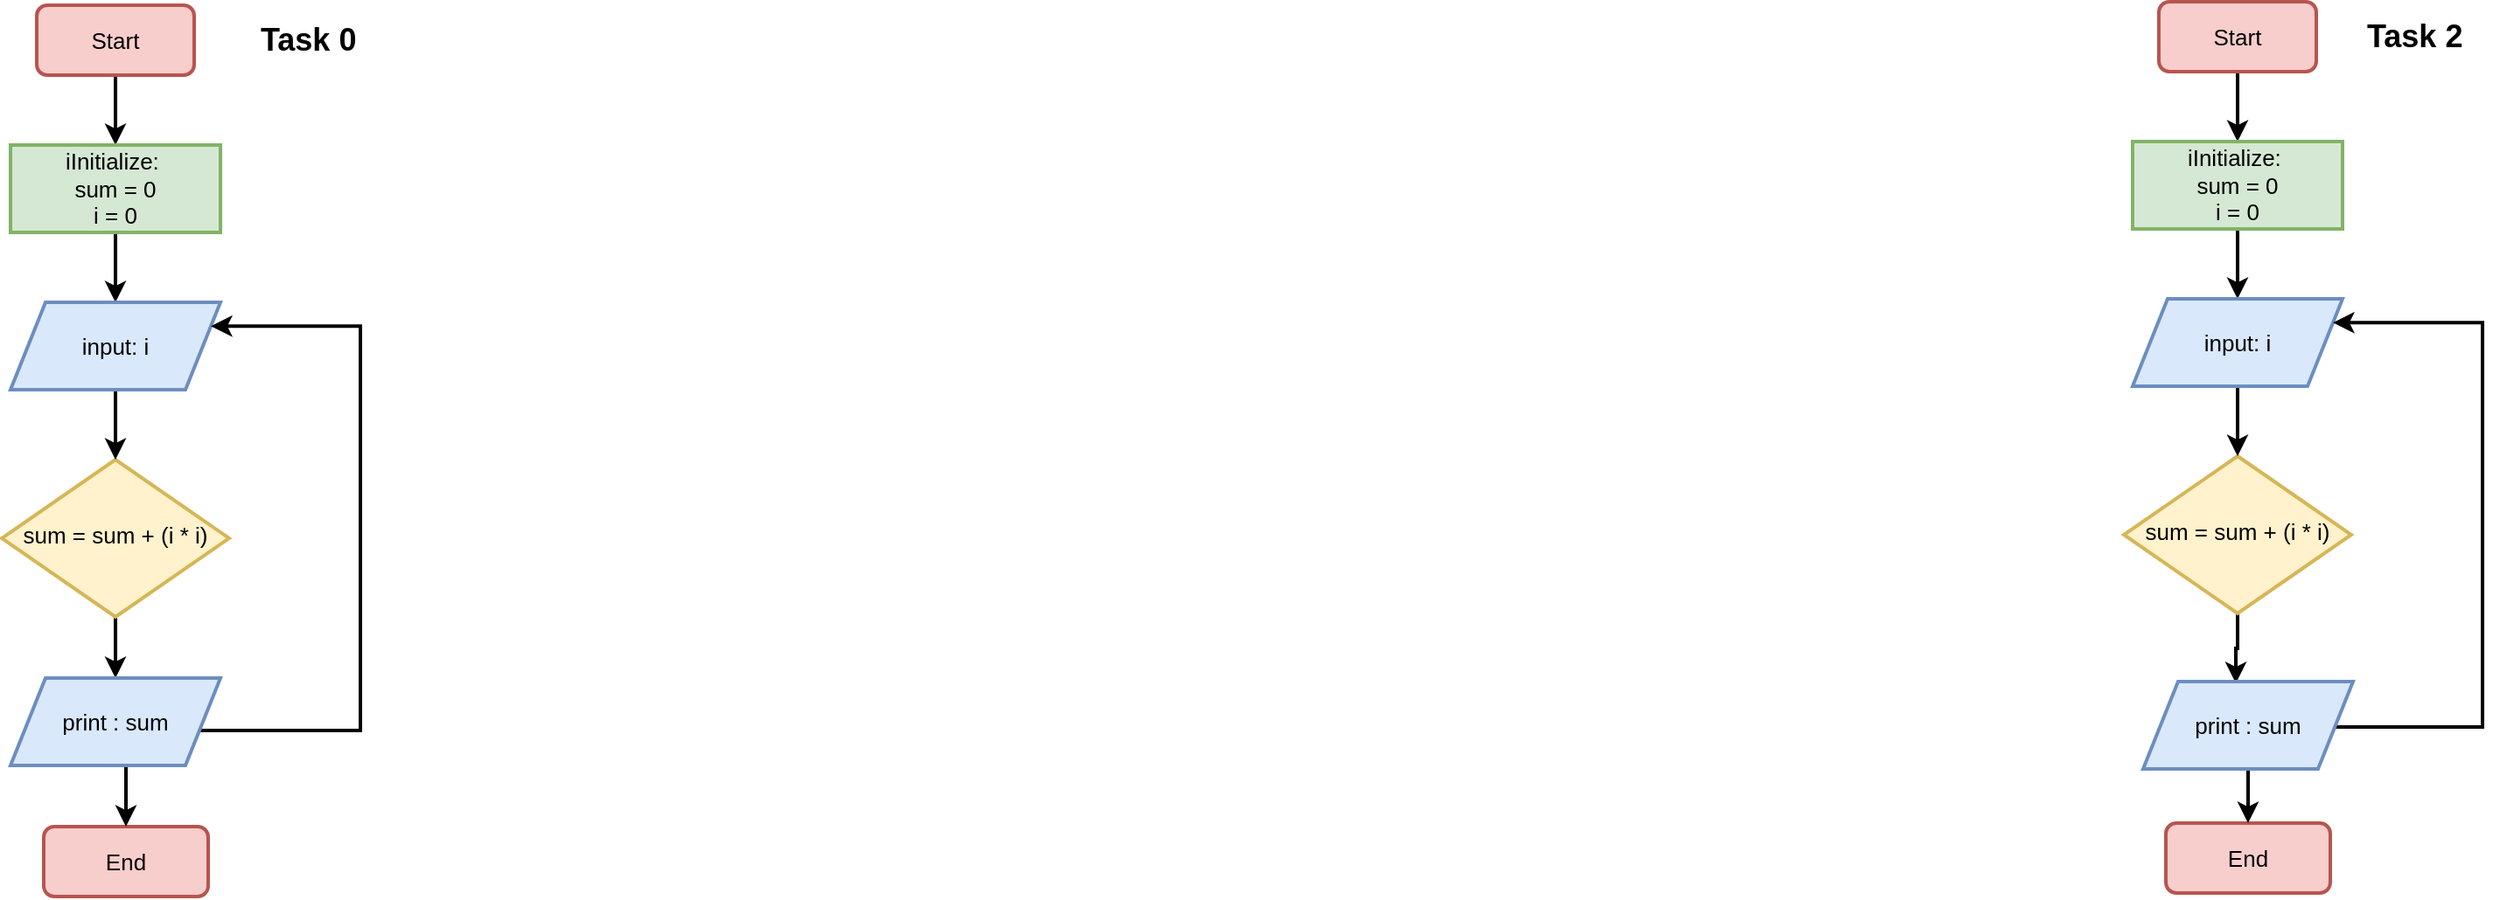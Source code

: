<mxfile version="21.5.0" type="github" pages="2">
  <diagram id="C5RBs43oDa-KdzZeNtuy" name="Page-1">
    <mxGraphModel dx="437" dy="485" grid="0" gridSize="10" guides="1" tooltips="1" connect="1" arrows="1" fold="1" page="0" pageScale="1" pageWidth="827" pageHeight="1169" math="0" shadow="0">
      <root>
        <mxCell id="WIyWlLk6GJQsqaUBKTNV-0" />
        <mxCell id="WIyWlLk6GJQsqaUBKTNV-1" parent="WIyWlLk6GJQsqaUBKTNV-0" />
        <mxCell id="osm4gxQ5vxb-l2w61dZA-4" style="edgeStyle=orthogonalEdgeStyle;rounded=0;orthogonalLoop=1;jettySize=auto;html=1;entryX=0.5;entryY=0;entryDx=0;entryDy=0;fontSize=13;strokeWidth=2;" edge="1" parent="WIyWlLk6GJQsqaUBKTNV-1" source="WIyWlLk6GJQsqaUBKTNV-3" target="osm4gxQ5vxb-l2w61dZA-3">
          <mxGeometry relative="1" as="geometry" />
        </mxCell>
        <mxCell id="WIyWlLk6GJQsqaUBKTNV-3" value="Start" style="rounded=1;whiteSpace=wrap;html=1;fontSize=13;glass=0;strokeWidth=2;shadow=0;fillColor=#f8cecc;strokeColor=#b85450;" parent="WIyWlLk6GJQsqaUBKTNV-1" vertex="1">
          <mxGeometry x="176" y="82" width="90" height="40" as="geometry" />
        </mxCell>
        <mxCell id="osm4gxQ5vxb-l2w61dZA-9" style="edgeStyle=orthogonalEdgeStyle;rounded=0;orthogonalLoop=1;jettySize=auto;html=1;entryX=0.5;entryY=0;entryDx=0;entryDy=0;fontSize=13;strokeWidth=2;" edge="1" parent="WIyWlLk6GJQsqaUBKTNV-1" source="WIyWlLk6GJQsqaUBKTNV-6" target="osm4gxQ5vxb-l2w61dZA-41">
          <mxGeometry relative="1" as="geometry">
            <mxPoint x="221" y="472" as="targetPoint" />
          </mxGeometry>
        </mxCell>
        <mxCell id="WIyWlLk6GJQsqaUBKTNV-6" value="sum = sum + (i * i)" style="rhombus;whiteSpace=wrap;html=1;shadow=0;fontFamily=Helvetica;fontSize=13;align=center;strokeWidth=2;spacing=6;spacingTop=-4;fillColor=#fff2cc;strokeColor=#d6b656;" parent="WIyWlLk6GJQsqaUBKTNV-1" vertex="1">
          <mxGeometry x="156" y="342" width="130" height="90" as="geometry" />
        </mxCell>
        <mxCell id="WIyWlLk6GJQsqaUBKTNV-11" value="End" style="rounded=1;whiteSpace=wrap;html=1;fontSize=13;glass=0;strokeWidth=2;shadow=0;fillColor=#f8cecc;strokeColor=#b85450;" parent="WIyWlLk6GJQsqaUBKTNV-1" vertex="1">
          <mxGeometry x="180" y="552" width="94" height="40" as="geometry" />
        </mxCell>
        <mxCell id="osm4gxQ5vxb-l2w61dZA-6" style="edgeStyle=orthogonalEdgeStyle;rounded=0;orthogonalLoop=1;jettySize=auto;html=1;entryX=0.5;entryY=0;entryDx=0;entryDy=0;fontSize=13;strokeWidth=2;" edge="1" parent="WIyWlLk6GJQsqaUBKTNV-1" source="osm4gxQ5vxb-l2w61dZA-3" target="osm4gxQ5vxb-l2w61dZA-5">
          <mxGeometry relative="1" as="geometry" />
        </mxCell>
        <mxCell id="osm4gxQ5vxb-l2w61dZA-3" value="iInitialize:&amp;nbsp;&lt;br style=&quot;font-size: 13px;&quot;&gt;sum = 0&lt;br style=&quot;font-size: 13px;&quot;&gt;i = 0" style="rounded=0;whiteSpace=wrap;html=1;fillColor=#d5e8d4;strokeColor=#82b366;fontSize=13;strokeWidth=2;" vertex="1" parent="WIyWlLk6GJQsqaUBKTNV-1">
          <mxGeometry x="161" y="162" width="120" height="50" as="geometry" />
        </mxCell>
        <mxCell id="osm4gxQ5vxb-l2w61dZA-7" style="edgeStyle=orthogonalEdgeStyle;rounded=0;orthogonalLoop=1;jettySize=auto;html=1;entryX=0.5;entryY=0;entryDx=0;entryDy=0;fontSize=13;strokeWidth=2;" edge="1" parent="WIyWlLk6GJQsqaUBKTNV-1" source="osm4gxQ5vxb-l2w61dZA-5" target="WIyWlLk6GJQsqaUBKTNV-6">
          <mxGeometry relative="1" as="geometry" />
        </mxCell>
        <mxCell id="osm4gxQ5vxb-l2w61dZA-5" value="input: i" style="shape=parallelogram;perimeter=parallelogramPerimeter;whiteSpace=wrap;html=1;fixedSize=1;fillColor=#dae8fc;strokeColor=#6c8ebf;fontSize=13;strokeWidth=2;" vertex="1" parent="WIyWlLk6GJQsqaUBKTNV-1">
          <mxGeometry x="161" y="252" width="120" height="50" as="geometry" />
        </mxCell>
        <mxCell id="osm4gxQ5vxb-l2w61dZA-10" style="edgeStyle=orthogonalEdgeStyle;rounded=0;orthogonalLoop=1;jettySize=auto;html=1;entryX=0.5;entryY=0;entryDx=0;entryDy=0;fontSize=13;strokeWidth=2;exitX=0.417;exitY=0.98;exitDx=0;exitDy=0;exitPerimeter=0;" edge="1" parent="WIyWlLk6GJQsqaUBKTNV-1" source="osm4gxQ5vxb-l2w61dZA-41" target="WIyWlLk6GJQsqaUBKTNV-11">
          <mxGeometry relative="1" as="geometry">
            <mxPoint x="227" y="522" as="sourcePoint" />
          </mxGeometry>
        </mxCell>
        <mxCell id="osm4gxQ5vxb-l2w61dZA-11" style="edgeStyle=orthogonalEdgeStyle;rounded=0;orthogonalLoop=1;jettySize=auto;html=1;entryX=1;entryY=0.25;entryDx=0;entryDy=0;fontSize=13;strokeWidth=2;exitX=1;exitY=0.5;exitDx=0;exitDy=0;" edge="1" parent="WIyWlLk6GJQsqaUBKTNV-1" source="osm4gxQ5vxb-l2w61dZA-41" target="osm4gxQ5vxb-l2w61dZA-5">
          <mxGeometry relative="1" as="geometry">
            <mxPoint x="287" y="497" as="sourcePoint" />
            <Array as="points">
              <mxPoint x="175" y="489" />
              <mxPoint x="175" y="497" />
              <mxPoint x="361" y="497" />
              <mxPoint x="361" y="266" />
            </Array>
          </mxGeometry>
        </mxCell>
        <mxCell id="osm4gxQ5vxb-l2w61dZA-24" value="&lt;b&gt;&lt;font style=&quot;font-size: 18px;&quot;&gt;Task 0&lt;/font&gt;&lt;/b&gt;" style="text;strokeColor=none;fillColor=none;align=left;verticalAlign=middle;spacingLeft=4;spacingRight=4;overflow=hidden;points=[[0,0.5],[1,0.5]];portConstraint=eastwest;rotatable=0;whiteSpace=wrap;html=1;" vertex="1" parent="WIyWlLk6GJQsqaUBKTNV-1">
          <mxGeometry x="298" y="87" width="80" height="30" as="geometry" />
        </mxCell>
        <mxCell id="osm4gxQ5vxb-l2w61dZA-26" style="edgeStyle=orthogonalEdgeStyle;rounded=0;orthogonalLoop=1;jettySize=auto;html=1;entryX=0.5;entryY=0;entryDx=0;entryDy=0;fontSize=13;strokeWidth=2;" edge="1" parent="WIyWlLk6GJQsqaUBKTNV-1" source="osm4gxQ5vxb-l2w61dZA-27" target="osm4gxQ5vxb-l2w61dZA-32">
          <mxGeometry relative="1" as="geometry" />
        </mxCell>
        <mxCell id="osm4gxQ5vxb-l2w61dZA-27" value="Start" style="rounded=1;whiteSpace=wrap;html=1;fontSize=13;glass=0;strokeWidth=2;shadow=0;fillColor=#f8cecc;strokeColor=#b85450;" vertex="1" parent="WIyWlLk6GJQsqaUBKTNV-1">
          <mxGeometry x="1389" y="80" width="90" height="40" as="geometry" />
        </mxCell>
        <mxCell id="osm4gxQ5vxb-l2w61dZA-28" style="edgeStyle=orthogonalEdgeStyle;rounded=0;orthogonalLoop=1;jettySize=auto;html=1;entryX=0.442;entryY=0.02;entryDx=0;entryDy=0;entryPerimeter=0;fontSize=13;strokeWidth=2;" edge="1" parent="WIyWlLk6GJQsqaUBKTNV-1" source="osm4gxQ5vxb-l2w61dZA-29" target="osm4gxQ5vxb-l2w61dZA-39">
          <mxGeometry relative="1" as="geometry">
            <mxPoint x="1434" y="470" as="targetPoint" />
          </mxGeometry>
        </mxCell>
        <mxCell id="osm4gxQ5vxb-l2w61dZA-29" value="sum = sum + (i * i)" style="rhombus;whiteSpace=wrap;html=1;shadow=0;fontFamily=Helvetica;fontSize=13;align=center;strokeWidth=2;spacing=6;spacingTop=-4;fillColor=#fff2cc;strokeColor=#d6b656;" vertex="1" parent="WIyWlLk6GJQsqaUBKTNV-1">
          <mxGeometry x="1369" y="340" width="130" height="90" as="geometry" />
        </mxCell>
        <mxCell id="osm4gxQ5vxb-l2w61dZA-30" value="End" style="rounded=1;whiteSpace=wrap;html=1;fontSize=13;glass=0;strokeWidth=2;shadow=0;fillColor=#f8cecc;strokeColor=#b85450;" vertex="1" parent="WIyWlLk6GJQsqaUBKTNV-1">
          <mxGeometry x="1393" y="550" width="94" height="40" as="geometry" />
        </mxCell>
        <mxCell id="osm4gxQ5vxb-l2w61dZA-31" style="edgeStyle=orthogonalEdgeStyle;rounded=0;orthogonalLoop=1;jettySize=auto;html=1;entryX=0.5;entryY=0;entryDx=0;entryDy=0;fontSize=13;strokeWidth=2;" edge="1" parent="WIyWlLk6GJQsqaUBKTNV-1" source="osm4gxQ5vxb-l2w61dZA-32" target="osm4gxQ5vxb-l2w61dZA-34">
          <mxGeometry relative="1" as="geometry" />
        </mxCell>
        <mxCell id="osm4gxQ5vxb-l2w61dZA-32" value="iInitialize:&amp;nbsp;&lt;br style=&quot;font-size: 13px;&quot;&gt;sum = 0&lt;br style=&quot;font-size: 13px;&quot;&gt;i = 0" style="rounded=0;whiteSpace=wrap;html=1;fillColor=#d5e8d4;strokeColor=#82b366;fontSize=13;strokeWidth=2;" vertex="1" parent="WIyWlLk6GJQsqaUBKTNV-1">
          <mxGeometry x="1374" y="160" width="120" height="50" as="geometry" />
        </mxCell>
        <mxCell id="osm4gxQ5vxb-l2w61dZA-33" style="edgeStyle=orthogonalEdgeStyle;rounded=0;orthogonalLoop=1;jettySize=auto;html=1;entryX=0.5;entryY=0;entryDx=0;entryDy=0;fontSize=13;strokeWidth=2;" edge="1" parent="WIyWlLk6GJQsqaUBKTNV-1" source="osm4gxQ5vxb-l2w61dZA-34" target="osm4gxQ5vxb-l2w61dZA-29">
          <mxGeometry relative="1" as="geometry" />
        </mxCell>
        <mxCell id="osm4gxQ5vxb-l2w61dZA-34" value="input: i" style="shape=parallelogram;perimeter=parallelogramPerimeter;whiteSpace=wrap;html=1;fixedSize=1;fillColor=#dae8fc;strokeColor=#6c8ebf;fontSize=13;strokeWidth=2;" vertex="1" parent="WIyWlLk6GJQsqaUBKTNV-1">
          <mxGeometry x="1374" y="250" width="120" height="50" as="geometry" />
        </mxCell>
        <mxCell id="osm4gxQ5vxb-l2w61dZA-35" style="edgeStyle=orthogonalEdgeStyle;rounded=0;orthogonalLoop=1;jettySize=auto;html=1;entryX=0.5;entryY=0;entryDx=0;entryDy=0;fontSize=13;strokeWidth=2;" edge="1" parent="WIyWlLk6GJQsqaUBKTNV-1" target="osm4gxQ5vxb-l2w61dZA-30">
          <mxGeometry relative="1" as="geometry">
            <mxPoint x="1440" y="520" as="sourcePoint" />
          </mxGeometry>
        </mxCell>
        <mxCell id="osm4gxQ5vxb-l2w61dZA-36" style="edgeStyle=orthogonalEdgeStyle;rounded=0;orthogonalLoop=1;jettySize=auto;html=1;entryX=1;entryY=0.25;entryDx=0;entryDy=0;fontSize=13;strokeWidth=2;exitX=1;exitY=0.5;exitDx=0;exitDy=0;" edge="1" parent="WIyWlLk6GJQsqaUBKTNV-1" source="osm4gxQ5vxb-l2w61dZA-39" target="osm4gxQ5vxb-l2w61dZA-34">
          <mxGeometry relative="1" as="geometry">
            <Array as="points">
              <mxPoint x="1490" y="495" />
              <mxPoint x="1574" y="495" />
              <mxPoint x="1574" y="264" />
            </Array>
            <mxPoint x="1500" y="495" as="sourcePoint" />
          </mxGeometry>
        </mxCell>
        <mxCell id="osm4gxQ5vxb-l2w61dZA-38" value="&lt;b&gt;&lt;font style=&quot;font-size: 18px;&quot;&gt;Task 2&lt;br&gt;&lt;/font&gt;&lt;/b&gt;" style="text;strokeColor=none;fillColor=none;align=left;verticalAlign=middle;spacingLeft=4;spacingRight=4;overflow=hidden;points=[[0,0.5],[1,0.5]];portConstraint=eastwest;rotatable=0;whiteSpace=wrap;html=1;" vertex="1" parent="WIyWlLk6GJQsqaUBKTNV-1">
          <mxGeometry x="1502" y="85" width="80" height="30" as="geometry" />
        </mxCell>
        <mxCell id="osm4gxQ5vxb-l2w61dZA-39" value="print : sum" style="shape=parallelogram;perimeter=parallelogramPerimeter;whiteSpace=wrap;html=1;fixedSize=1;fillColor=#dae8fc;strokeColor=#6c8ebf;fontSize=13;strokeWidth=2;" vertex="1" parent="WIyWlLk6GJQsqaUBKTNV-1">
          <mxGeometry x="1380" y="469" width="120" height="50" as="geometry" />
        </mxCell>
        <mxCell id="osm4gxQ5vxb-l2w61dZA-41" value="print : sum" style="shape=parallelogram;perimeter=parallelogramPerimeter;whiteSpace=wrap;html=1;fixedSize=1;fillColor=#dae8fc;strokeColor=#6c8ebf;fontSize=13;strokeWidth=2;" vertex="1" parent="WIyWlLk6GJQsqaUBKTNV-1">
          <mxGeometry x="161" y="467" width="120" height="50" as="geometry" />
        </mxCell>
      </root>
    </mxGraphModel>
  </diagram>
  <diagram id="FkqKSCaQ4v5PiIbnHqDD" name="Page-2">
    <mxGraphModel dx="932" dy="629" grid="0" gridSize="10" guides="1" tooltips="1" connect="1" arrows="1" fold="1" page="0" pageScale="1" pageWidth="850" pageHeight="1100" math="0" shadow="0">
      <root>
        <mxCell id="0" />
        <mxCell id="1" parent="0" />
        <mxCell id="PxxQm5-z6BdX5P47swx_-1" style="edgeStyle=orthogonalEdgeStyle;rounded=0;orthogonalLoop=1;jettySize=auto;html=1;entryX=0.5;entryY=0;entryDx=0;entryDy=0;fontSize=13;strokeWidth=2;" edge="1" parent="1" source="PxxQm5-z6BdX5P47swx_-2" target="PxxQm5-z6BdX5P47swx_-7">
          <mxGeometry relative="1" as="geometry" />
        </mxCell>
        <mxCell id="PxxQm5-z6BdX5P47swx_-2" value="Start" style="rounded=1;whiteSpace=wrap;html=1;fontSize=13;glass=0;strokeWidth=2;shadow=0;fillColor=#f8cecc;strokeColor=#b85450;" vertex="1" parent="1">
          <mxGeometry x="824" y="90" width="90" height="40" as="geometry" />
        </mxCell>
        <mxCell id="PxxQm5-z6BdX5P47swx_-15" value="" style="edgeStyle=orthogonalEdgeStyle;rounded=0;orthogonalLoop=1;jettySize=auto;html=1;" edge="1" parent="1" source="PxxQm5-z6BdX5P47swx_-4" target="PxxQm5-z6BdX5P47swx_-14">
          <mxGeometry relative="1" as="geometry" />
        </mxCell>
        <mxCell id="PxxQm5-z6BdX5P47swx_-25" value="No" style="edgeLabel;html=1;align=center;verticalAlign=middle;resizable=0;points=[];" vertex="1" connectable="0" parent="PxxQm5-z6BdX5P47swx_-15">
          <mxGeometry x="-0.217" y="1" relative="1" as="geometry">
            <mxPoint x="6" y="-8" as="offset" />
          </mxGeometry>
        </mxCell>
        <mxCell id="PxxQm5-z6BdX5P47swx_-4" value="Num1 &amp;lt; Num2" style="rhombus;whiteSpace=wrap;html=1;shadow=0;fontFamily=Helvetica;fontSize=13;align=center;strokeWidth=2;spacing=6;spacingTop=-4;fillColor=#fff2cc;strokeColor=#d6b656;" vertex="1" parent="1">
          <mxGeometry x="803" y="302" width="130" height="67" as="geometry" />
        </mxCell>
        <mxCell id="PxxQm5-z6BdX5P47swx_-5" value="End" style="rounded=1;whiteSpace=wrap;html=1;fontSize=13;glass=0;strokeWidth=2;shadow=0;fillColor=#f8cecc;strokeColor=#b85450;" vertex="1" parent="1">
          <mxGeometry x="821.5" y="695" width="94" height="40" as="geometry" />
        </mxCell>
        <mxCell id="PxxQm5-z6BdX5P47swx_-6" style="edgeStyle=orthogonalEdgeStyle;rounded=0;orthogonalLoop=1;jettySize=auto;html=1;entryX=0.5;entryY=0;entryDx=0;entryDy=0;fontSize=13;strokeWidth=2;" edge="1" parent="1" source="PxxQm5-z6BdX5P47swx_-7" target="PxxQm5-z6BdX5P47swx_-9">
          <mxGeometry relative="1" as="geometry" />
        </mxCell>
        <mxCell id="PxxQm5-z6BdX5P47swx_-7" value="iInitialize:&amp;nbsp;Num1 = 0, &lt;br&gt;Num2 = 0, Num3 = 0" style="rounded=0;whiteSpace=wrap;html=1;fillColor=#d5e8d4;strokeColor=#82b366;fontSize=13;strokeWidth=2;" vertex="1" parent="1">
          <mxGeometry x="787" y="155" width="163" height="50" as="geometry" />
        </mxCell>
        <mxCell id="PxxQm5-z6BdX5P47swx_-8" style="edgeStyle=orthogonalEdgeStyle;rounded=0;orthogonalLoop=1;jettySize=auto;html=1;entryX=0.5;entryY=0;entryDx=0;entryDy=0;fontSize=13;strokeWidth=2;" edge="1" parent="1" source="PxxQm5-z6BdX5P47swx_-9" target="PxxQm5-z6BdX5P47swx_-4">
          <mxGeometry relative="1" as="geometry" />
        </mxCell>
        <mxCell id="PxxQm5-z6BdX5P47swx_-9" value="input: Num1, &lt;br&gt;Num2, Num3" style="shape=parallelogram;perimeter=parallelogramPerimeter;whiteSpace=wrap;html=1;fixedSize=1;fillColor=#dae8fc;strokeColor=#6c8ebf;fontSize=13;strokeWidth=2;" vertex="1" parent="1">
          <mxGeometry x="795" y="232" width="147" height="45" as="geometry" />
        </mxCell>
        <mxCell id="PxxQm5-z6BdX5P47swx_-10" style="edgeStyle=orthogonalEdgeStyle;rounded=0;orthogonalLoop=1;jettySize=auto;html=1;entryX=0.5;entryY=0;entryDx=0;entryDy=0;fontSize=13;strokeWidth=2;" edge="1" parent="1" source="PxxQm5-z6BdX5P47swx_-12" target="PxxQm5-z6BdX5P47swx_-5">
          <mxGeometry relative="1" as="geometry" />
        </mxCell>
        <mxCell id="PxxQm5-z6BdX5P47swx_-12" value="print : Num1, &lt;br&gt;Num2, Num3" style="rounded=0;whiteSpace=wrap;html=1;fillColor=#d5e8d4;strokeColor=#82b366;fontSize=13;strokeWidth=2;" vertex="1" parent="1">
          <mxGeometry x="799" y="619" width="139" height="50" as="geometry" />
        </mxCell>
        <mxCell id="PxxQm5-z6BdX5P47swx_-13" value="&lt;b&gt;&lt;font style=&quot;font-size: 18px;&quot;&gt;Task 1&lt;br&gt;&lt;/font&gt;&lt;/b&gt;" style="text;strokeColor=none;fillColor=none;align=left;verticalAlign=middle;spacingLeft=4;spacingRight=4;overflow=hidden;points=[[0,0.5],[1,0.5]];portConstraint=eastwest;rotatable=0;whiteSpace=wrap;html=1;" vertex="1" parent="1">
          <mxGeometry x="1255" y="97" width="80" height="30" as="geometry" />
        </mxCell>
        <mxCell id="PxxQm5-z6BdX5P47swx_-33" style="edgeStyle=orthogonalEdgeStyle;rounded=0;orthogonalLoop=1;jettySize=auto;html=1;endArrow=none;endFill=0;" edge="1" parent="1" source="PxxQm5-z6BdX5P47swx_-14">
          <mxGeometry relative="1" as="geometry">
            <mxPoint x="867" y="389" as="targetPoint" />
            <Array as="points">
              <mxPoint x="1096" y="389" />
            </Array>
          </mxGeometry>
        </mxCell>
        <mxCell id="PxxQm5-z6BdX5P47swx_-14" value="Temp = Num1&lt;br&gt;Num1 = Num2&lt;br&gt;Num2 = Temp" style="whiteSpace=wrap;html=1;fontSize=13;fillColor=#d5e8d4;strokeColor=#82b366;shadow=0;strokeWidth=2;spacing=6;spacingTop=-4;" vertex="1" parent="1">
          <mxGeometry x="1036" y="305.5" width="120" height="60" as="geometry" />
        </mxCell>
        <mxCell id="PxxQm5-z6BdX5P47swx_-16" value="" style="edgeStyle=orthogonalEdgeStyle;rounded=0;orthogonalLoop=1;jettySize=auto;html=1;" edge="1" parent="1" source="PxxQm5-z6BdX5P47swx_-17" target="PxxQm5-z6BdX5P47swx_-19">
          <mxGeometry relative="1" as="geometry" />
        </mxCell>
        <mxCell id="PxxQm5-z6BdX5P47swx_-17" value="Num1 &amp;lt; Num3" style="rhombus;whiteSpace=wrap;html=1;shadow=0;fontFamily=Helvetica;fontSize=13;align=center;strokeWidth=2;spacing=6;spacingTop=-4;fillColor=#fff2cc;strokeColor=#d6b656;" vertex="1" parent="1">
          <mxGeometry x="803" y="406" width="130" height="70" as="geometry" />
        </mxCell>
        <mxCell id="PxxQm5-z6BdX5P47swx_-18" style="edgeStyle=orthogonalEdgeStyle;rounded=0;orthogonalLoop=1;jettySize=auto;html=1;entryX=0.5;entryY=0;entryDx=0;entryDy=0;fontSize=13;strokeWidth=2;exitX=0.5;exitY=1;exitDx=0;exitDy=0;" edge="1" parent="1" target="PxxQm5-z6BdX5P47swx_-17" source="PxxQm5-z6BdX5P47swx_-4">
          <mxGeometry relative="1" as="geometry">
            <mxPoint x="865" y="416" as="sourcePoint" />
          </mxGeometry>
        </mxCell>
        <mxCell id="PxxQm5-z6BdX5P47swx_-19" value="Temp = Num1&lt;br&gt;Num1 = Num3&lt;br&gt;Num3 = Temp" style="whiteSpace=wrap;html=1;fontSize=13;fillColor=#d5e8d4;strokeColor=#82b366;shadow=0;strokeWidth=2;spacing=6;spacingTop=-4;" vertex="1" parent="1">
          <mxGeometry x="1041" y="411" width="120" height="60" as="geometry" />
        </mxCell>
        <mxCell id="PxxQm5-z6BdX5P47swx_-20" value="" style="edgeStyle=orthogonalEdgeStyle;rounded=0;orthogonalLoop=1;jettySize=auto;html=1;" edge="1" parent="1" source="PxxQm5-z6BdX5P47swx_-21" target="PxxQm5-z6BdX5P47swx_-23">
          <mxGeometry relative="1" as="geometry" />
        </mxCell>
        <mxCell id="PxxQm5-z6BdX5P47swx_-31" style="edgeStyle=orthogonalEdgeStyle;rounded=0;orthogonalLoop=1;jettySize=auto;html=1;entryX=0.5;entryY=0;entryDx=0;entryDy=0;" edge="1" parent="1" source="PxxQm5-z6BdX5P47swx_-21" target="PxxQm5-z6BdX5P47swx_-12">
          <mxGeometry relative="1" as="geometry" />
        </mxCell>
        <mxCell id="PxxQm5-z6BdX5P47swx_-21" value="Num2 &amp;lt; Num3" style="rhombus;whiteSpace=wrap;html=1;shadow=0;fontFamily=Helvetica;fontSize=13;align=center;strokeWidth=2;spacing=6;spacingTop=-4;fillColor=#fff2cc;strokeColor=#d6b656;" vertex="1" parent="1">
          <mxGeometry x="803.5" y="506" width="130" height="74" as="geometry" />
        </mxCell>
        <mxCell id="PxxQm5-z6BdX5P47swx_-22" style="edgeStyle=orthogonalEdgeStyle;rounded=0;orthogonalLoop=1;jettySize=auto;html=1;entryX=0.5;entryY=0;entryDx=0;entryDy=0;fontSize=13;strokeWidth=2;exitX=0.5;exitY=1;exitDx=0;exitDy=0;" edge="1" parent="1" target="PxxQm5-z6BdX5P47swx_-21" source="PxxQm5-z6BdX5P47swx_-17">
          <mxGeometry relative="1" as="geometry">
            <mxPoint x="865" y="555" as="sourcePoint" />
          </mxGeometry>
        </mxCell>
        <mxCell id="PxxQm5-z6BdX5P47swx_-23" value="Temp = Num2&lt;br&gt;Num2 = Num3&lt;br&gt;Num3 = Temp" style="whiteSpace=wrap;html=1;fontSize=13;fillColor=#d5e8d4;strokeColor=#82b366;shadow=0;strokeWidth=2;spacing=6;spacingTop=-4;" vertex="1" parent="1">
          <mxGeometry x="1041" y="513" width="120" height="60" as="geometry" />
        </mxCell>
        <mxCell id="PxxQm5-z6BdX5P47swx_-27" value="Yes" style="edgeLabel;html=1;align=center;verticalAlign=middle;resizable=0;points=[];" vertex="1" connectable="0" parent="1">
          <mxGeometry x="972" y="337.5" as="geometry">
            <mxPoint x="-120" y="48" as="offset" />
          </mxGeometry>
        </mxCell>
        <mxCell id="PxxQm5-z6BdX5P47swx_-28" value="Yes" style="edgeLabel;html=1;align=center;verticalAlign=middle;resizable=0;points=[];" vertex="1" connectable="0" parent="1">
          <mxGeometry x="970" y="440" as="geometry">
            <mxPoint x="-120" y="48" as="offset" />
          </mxGeometry>
        </mxCell>
        <mxCell id="PxxQm5-z6BdX5P47swx_-29" value="No" style="edgeLabel;html=1;align=center;verticalAlign=middle;resizable=0;points=[];" vertex="1" connectable="0" parent="1">
          <mxGeometry x="985" y="356" as="geometry">
            <mxPoint x="-3" y="77" as="offset" />
          </mxGeometry>
        </mxCell>
        <mxCell id="PxxQm5-z6BdX5P47swx_-30" value="No" style="edgeLabel;html=1;align=center;verticalAlign=middle;resizable=0;points=[];" vertex="1" connectable="0" parent="1">
          <mxGeometry x="999" y="349.5" as="geometry">
            <mxPoint x="-18" y="179" as="offset" />
          </mxGeometry>
        </mxCell>
        <mxCell id="PxxQm5-z6BdX5P47swx_-32" value="Yes" style="edgeLabel;html=1;align=center;verticalAlign=middle;resizable=0;points=[];" vertex="1" connectable="0" parent="1">
          <mxGeometry x="974" y="549" as="geometry">
            <mxPoint x="-120" y="48" as="offset" />
          </mxGeometry>
        </mxCell>
        <mxCell id="PxxQm5-z6BdX5P47swx_-34" style="edgeStyle=orthogonalEdgeStyle;rounded=0;orthogonalLoop=1;jettySize=auto;html=1;exitX=0.5;exitY=1;exitDx=0;exitDy=0;endArrow=none;endFill=0;" edge="1" parent="1">
          <mxGeometry relative="1" as="geometry">
            <mxPoint x="867" y="486" as="targetPoint" />
            <mxPoint x="1102" y="471" as="sourcePoint" />
            <Array as="points">
              <mxPoint x="1102" y="486" />
            </Array>
          </mxGeometry>
        </mxCell>
        <mxCell id="PxxQm5-z6BdX5P47swx_-35" style="edgeStyle=orthogonalEdgeStyle;rounded=0;orthogonalLoop=1;jettySize=auto;html=1;exitX=0.5;exitY=1;exitDx=0;exitDy=0;strokeColor=default;endArrow=none;endFill=0;" edge="1" parent="1">
          <mxGeometry relative="1" as="geometry">
            <mxPoint x="868.5" y="605" as="targetPoint" />
            <mxPoint x="1102" y="572" as="sourcePoint" />
            <Array as="points">
              <mxPoint x="1102" y="605" />
            </Array>
          </mxGeometry>
        </mxCell>
      </root>
    </mxGraphModel>
  </diagram>
</mxfile>
